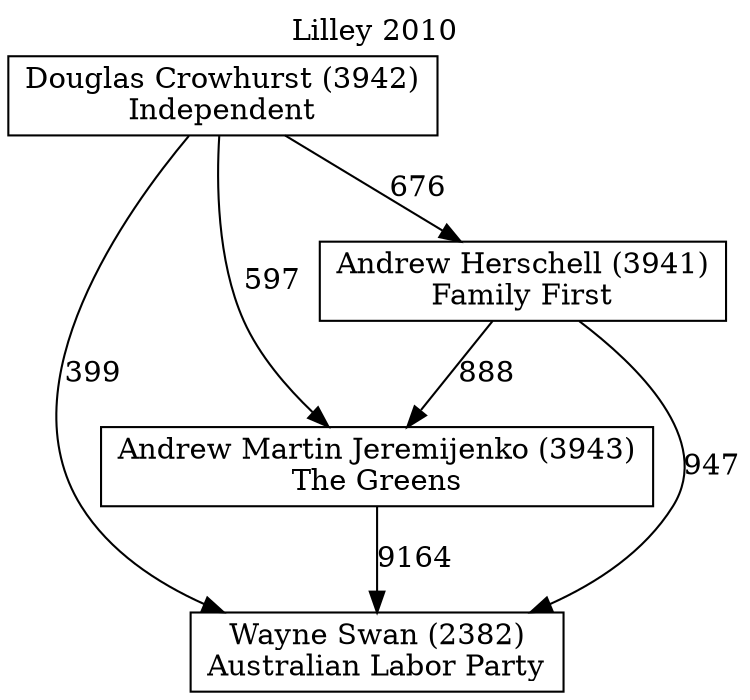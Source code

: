 // House preference flow
digraph "Wayne Swan (2382)_Lilley_2010" {
	graph [label="Lilley 2010" labelloc=t mclimit=10]
	node [shape=box]
	"Wayne Swan (2382)" [label="Wayne Swan (2382)
Australian Labor Party"]
	"Andrew Martin Jeremijenko (3943)" [label="Andrew Martin Jeremijenko (3943)
The Greens"]
	"Andrew Herschell (3941)" [label="Andrew Herschell (3941)
Family First"]
	"Douglas Crowhurst (3942)" [label="Douglas Crowhurst (3942)
Independent"]
	"Andrew Martin Jeremijenko (3943)" -> "Wayne Swan (2382)" [label=9164]
	"Andrew Herschell (3941)" -> "Andrew Martin Jeremijenko (3943)" [label=888]
	"Douglas Crowhurst (3942)" -> "Andrew Herschell (3941)" [label=676]
	"Andrew Herschell (3941)" -> "Wayne Swan (2382)" [label=947]
	"Douglas Crowhurst (3942)" -> "Wayne Swan (2382)" [label=399]
	"Douglas Crowhurst (3942)" -> "Andrew Martin Jeremijenko (3943)" [label=597]
}
